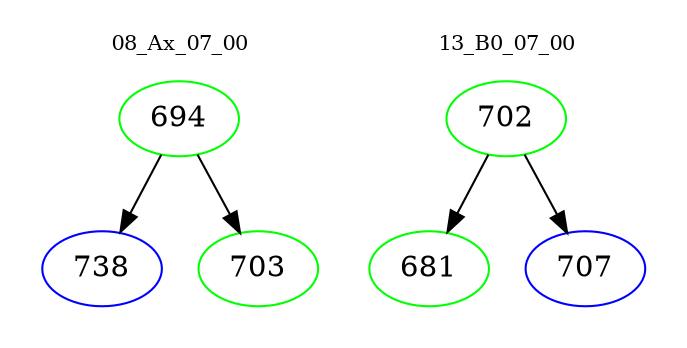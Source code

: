 digraph{
subgraph cluster_0 {
color = white
label = "08_Ax_07_00";
fontsize=10;
T0_694 [label="694", color="green"]
T0_694 -> T0_738 [color="black"]
T0_738 [label="738", color="blue"]
T0_694 -> T0_703 [color="black"]
T0_703 [label="703", color="green"]
}
subgraph cluster_1 {
color = white
label = "13_B0_07_00";
fontsize=10;
T1_702 [label="702", color="green"]
T1_702 -> T1_681 [color="black"]
T1_681 [label="681", color="green"]
T1_702 -> T1_707 [color="black"]
T1_707 [label="707", color="blue"]
}
}
